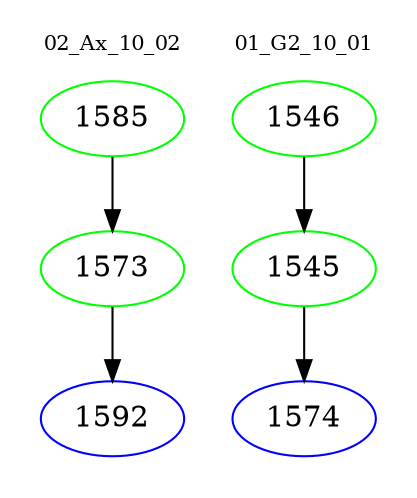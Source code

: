 digraph{
subgraph cluster_0 {
color = white
label = "02_Ax_10_02";
fontsize=10;
T0_1585 [label="1585", color="green"]
T0_1585 -> T0_1573 [color="black"]
T0_1573 [label="1573", color="green"]
T0_1573 -> T0_1592 [color="black"]
T0_1592 [label="1592", color="blue"]
}
subgraph cluster_1 {
color = white
label = "01_G2_10_01";
fontsize=10;
T1_1546 [label="1546", color="green"]
T1_1546 -> T1_1545 [color="black"]
T1_1545 [label="1545", color="green"]
T1_1545 -> T1_1574 [color="black"]
T1_1574 [label="1574", color="blue"]
}
}
